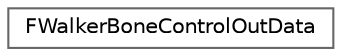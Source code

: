 digraph "类继承关系图"
{
 // INTERACTIVE_SVG=YES
 // LATEX_PDF_SIZE
  bgcolor="transparent";
  edge [fontname=Helvetica,fontsize=10,labelfontname=Helvetica,labelfontsize=10];
  node [fontname=Helvetica,fontsize=10,shape=box,height=0.2,width=0.4];
  rankdir="LR";
  Node0 [id="Node000000",label="FWalkerBoneControlOutData",height=0.2,width=0.4,color="grey40", fillcolor="white", style="filled",URL="$dd/dfc/structFWalkerBoneControlOutData.html",tooltip=" "];
}
